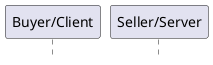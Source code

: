 @startuml useCase12

hide footbox

participant "Buyer/Client" as B
participant "Seller/Server" as S


@enduml